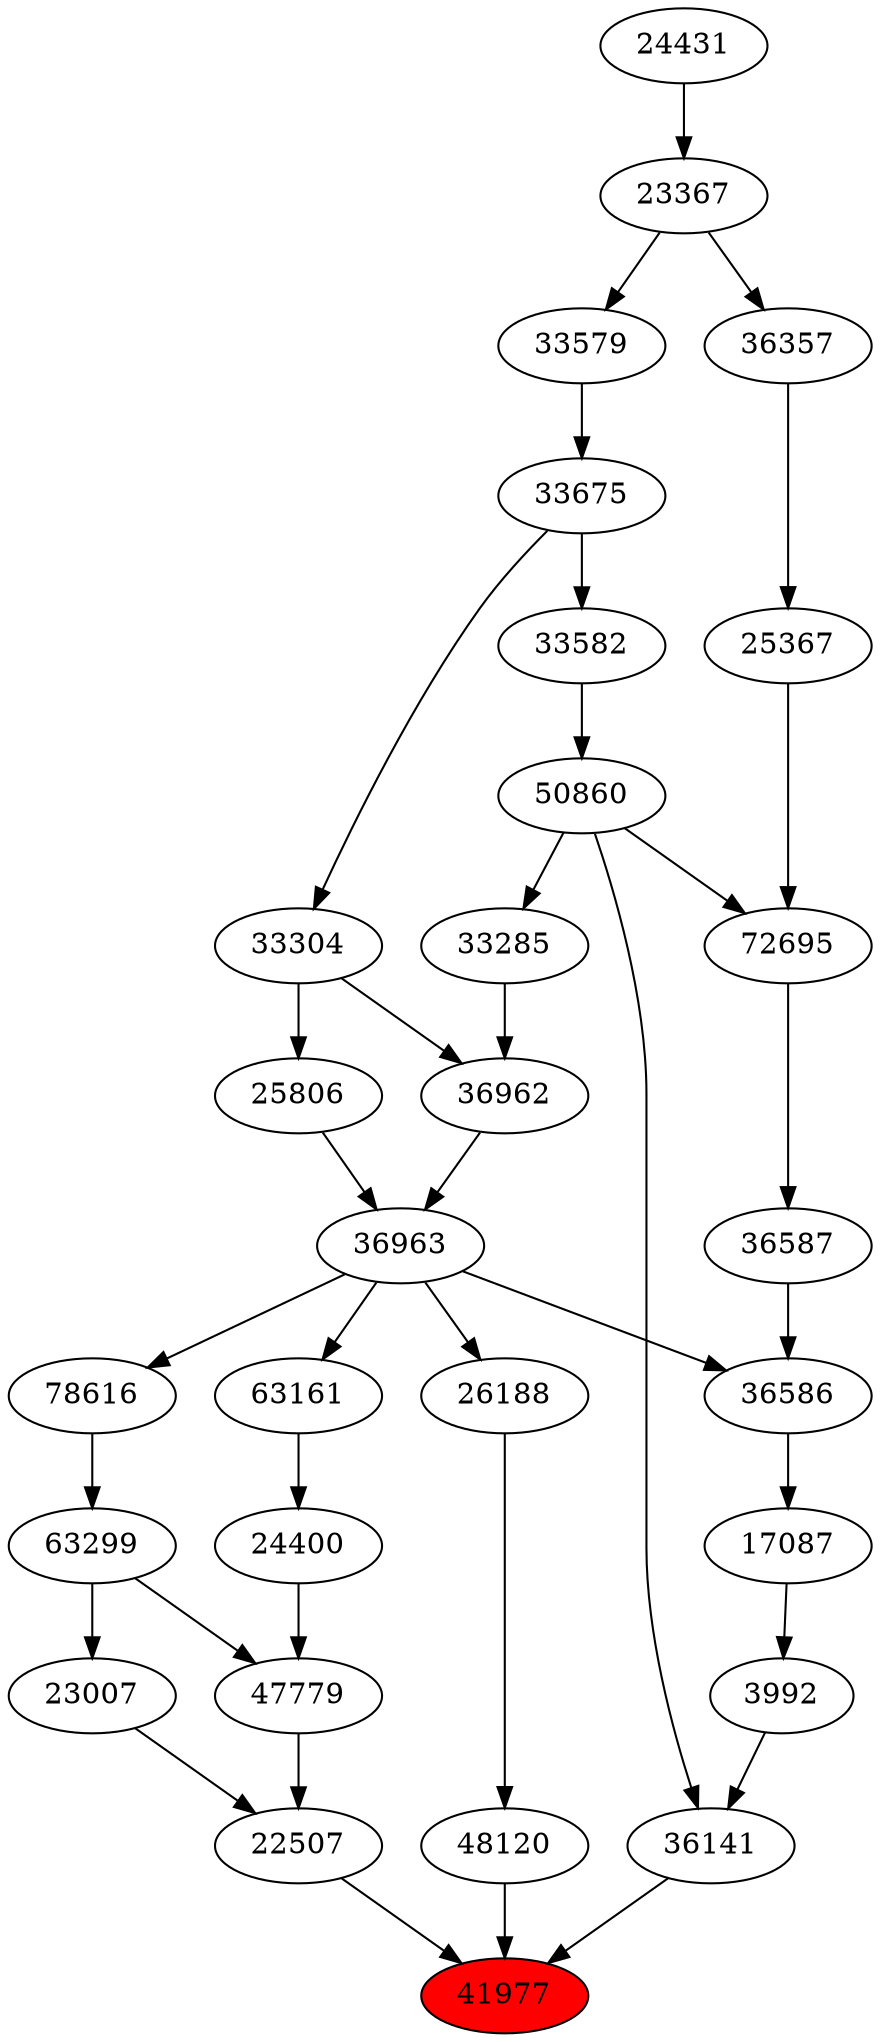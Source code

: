 strict digraph{ 
41977 [label="41977" fillcolor=red style=filled]
48120 -> 41977
36141 -> 41977
22507 -> 41977
48120 [label="48120"]
26188 -> 48120
36141 [label="36141"]
50860 -> 36141
3992 -> 36141
22507 [label="22507"]
23007 -> 22507
47779 -> 22507
26188 [label="26188"]
36963 -> 26188
50860 [label="50860"]
33582 -> 50860
3992 [label="3992"]
17087 -> 3992
23007 [label="23007"]
63299 -> 23007
47779 [label="47779"]
24400 -> 47779
63299 -> 47779
36963 [label="36963"]
36962 -> 36963
25806 -> 36963
33582 [label="33582"]
33675 -> 33582
17087 [label="17087"]
36586 -> 17087
63299 [label="63299"]
78616 -> 63299
24400 [label="24400"]
63161 -> 24400
36962 [label="36962"]
33285 -> 36962
33304 -> 36962
25806 [label="25806"]
33304 -> 25806
33675 [label="33675"]
33579 -> 33675
36586 [label="36586"]
36587 -> 36586
36963 -> 36586
78616 [label="78616"]
36963 -> 78616
63161 [label="63161"]
36963 -> 63161
33285 [label="33285"]
50860 -> 33285
33304 [label="33304"]
33675 -> 33304
33579 [label="33579"]
23367 -> 33579
36587 [label="36587"]
72695 -> 36587
23367 [label="23367"]
24431 -> 23367
72695 [label="72695"]
50860 -> 72695
25367 -> 72695
24431 [label="24431"]
25367 [label="25367"]
36357 -> 25367
36357 [label="36357"]
23367 -> 36357
}
